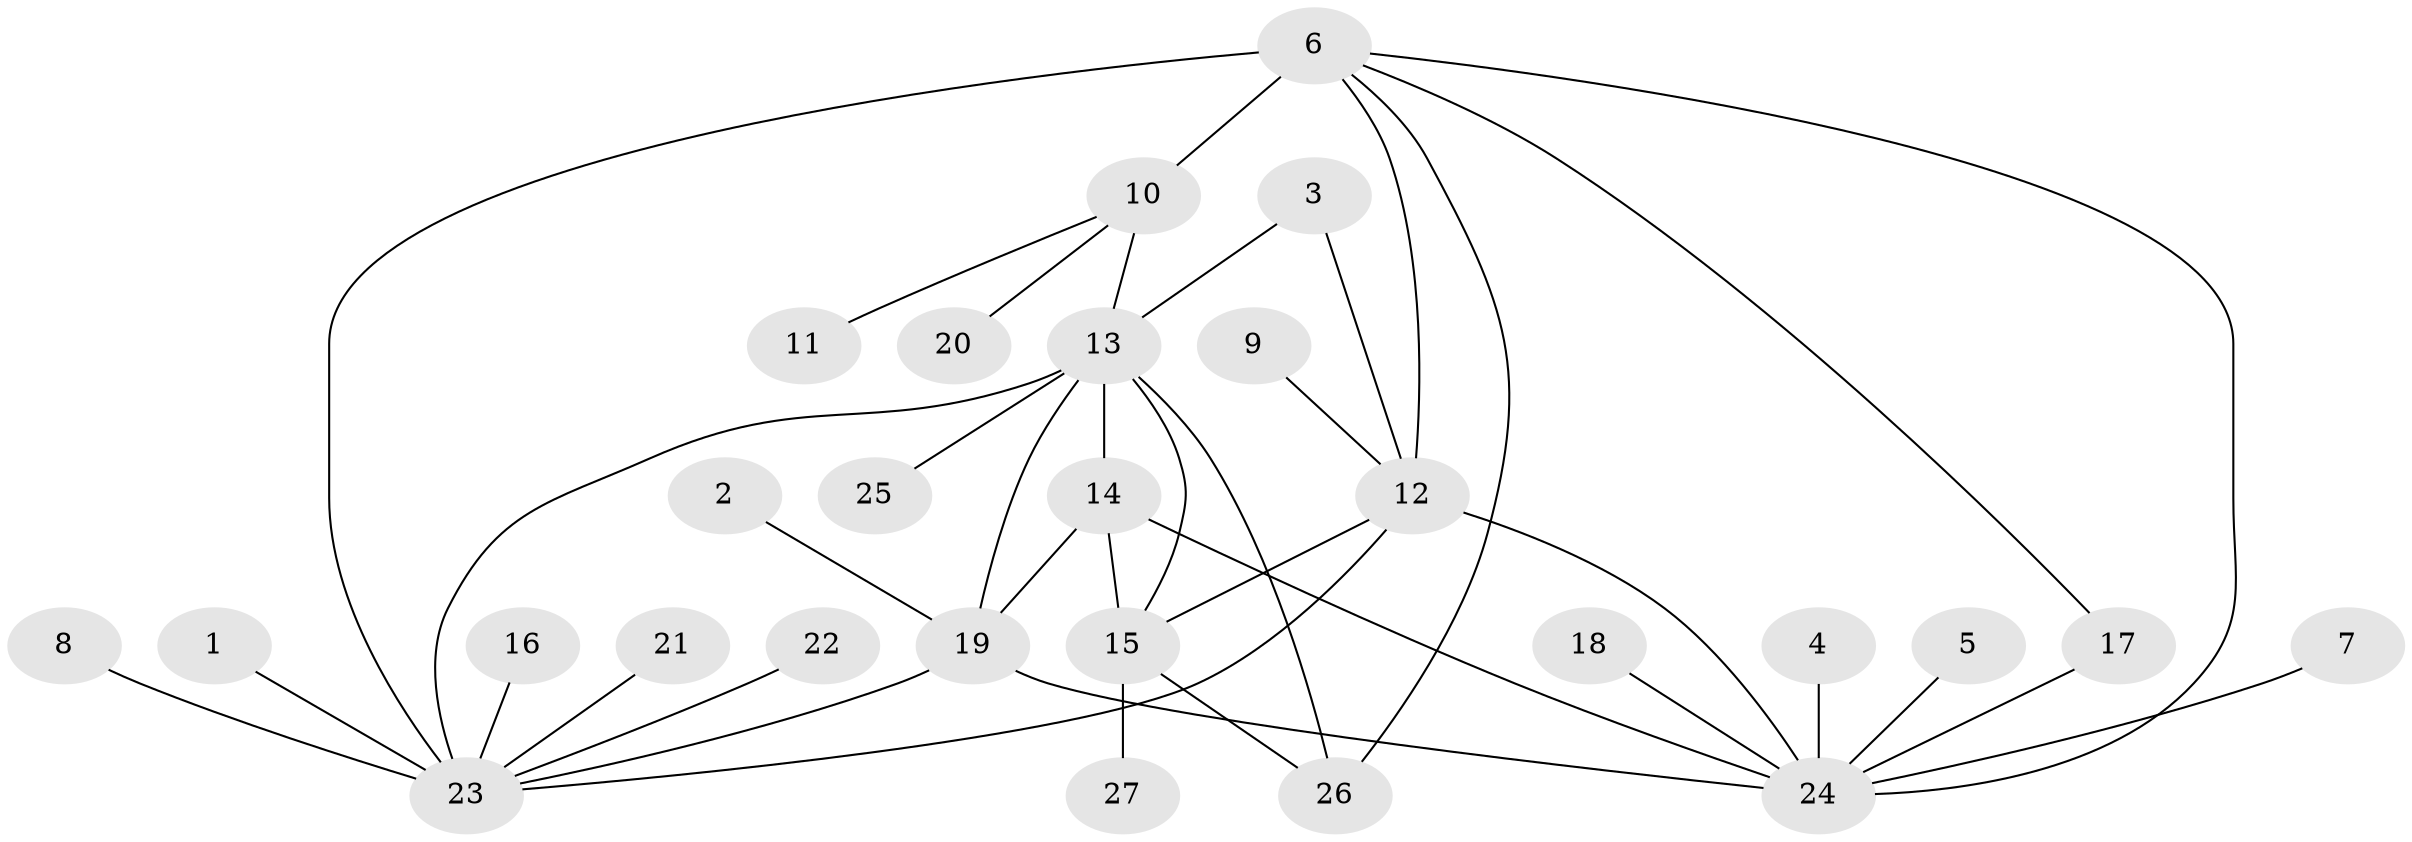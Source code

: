 // original degree distribution, {6: 0.04878048780487805, 12: 0.012195121951219513, 3: 0.04878048780487805, 8: 0.012195121951219513, 4: 0.08536585365853659, 14: 0.012195121951219513, 9: 0.012195121951219513, 13: 0.012195121951219513, 11: 0.012195121951219513, 5: 0.024390243902439025, 7: 0.012195121951219513, 2: 0.17073170731707318, 1: 0.5365853658536586}
// Generated by graph-tools (version 1.1) at 2025/37/03/04/25 23:37:47]
// undirected, 27 vertices, 39 edges
graph export_dot {
  node [color=gray90,style=filled];
  1;
  2;
  3;
  4;
  5;
  6;
  7;
  8;
  9;
  10;
  11;
  12;
  13;
  14;
  15;
  16;
  17;
  18;
  19;
  20;
  21;
  22;
  23;
  24;
  25;
  26;
  27;
  1 -- 23 [weight=1.0];
  2 -- 19 [weight=1.0];
  3 -- 12 [weight=1.0];
  3 -- 13 [weight=1.0];
  4 -- 24 [weight=1.0];
  5 -- 24 [weight=1.0];
  6 -- 10 [weight=3.0];
  6 -- 12 [weight=2.0];
  6 -- 17 [weight=1.0];
  6 -- 23 [weight=2.0];
  6 -- 24 [weight=1.0];
  6 -- 26 [weight=1.0];
  7 -- 24 [weight=1.0];
  8 -- 23 [weight=1.0];
  9 -- 12 [weight=1.0];
  10 -- 11 [weight=1.0];
  10 -- 13 [weight=1.0];
  10 -- 20 [weight=1.0];
  12 -- 15 [weight=2.0];
  12 -- 23 [weight=1.0];
  12 -- 24 [weight=1.0];
  13 -- 14 [weight=1.0];
  13 -- 15 [weight=1.0];
  13 -- 19 [weight=1.0];
  13 -- 23 [weight=1.0];
  13 -- 25 [weight=1.0];
  13 -- 26 [weight=2.0];
  14 -- 15 [weight=1.0];
  14 -- 19 [weight=2.0];
  14 -- 24 [weight=1.0];
  15 -- 26 [weight=3.0];
  15 -- 27 [weight=1.0];
  16 -- 23 [weight=1.0];
  17 -- 24 [weight=2.0];
  18 -- 24 [weight=1.0];
  19 -- 23 [weight=1.0];
  19 -- 24 [weight=2.0];
  21 -- 23 [weight=1.0];
  22 -- 23 [weight=1.0];
}
